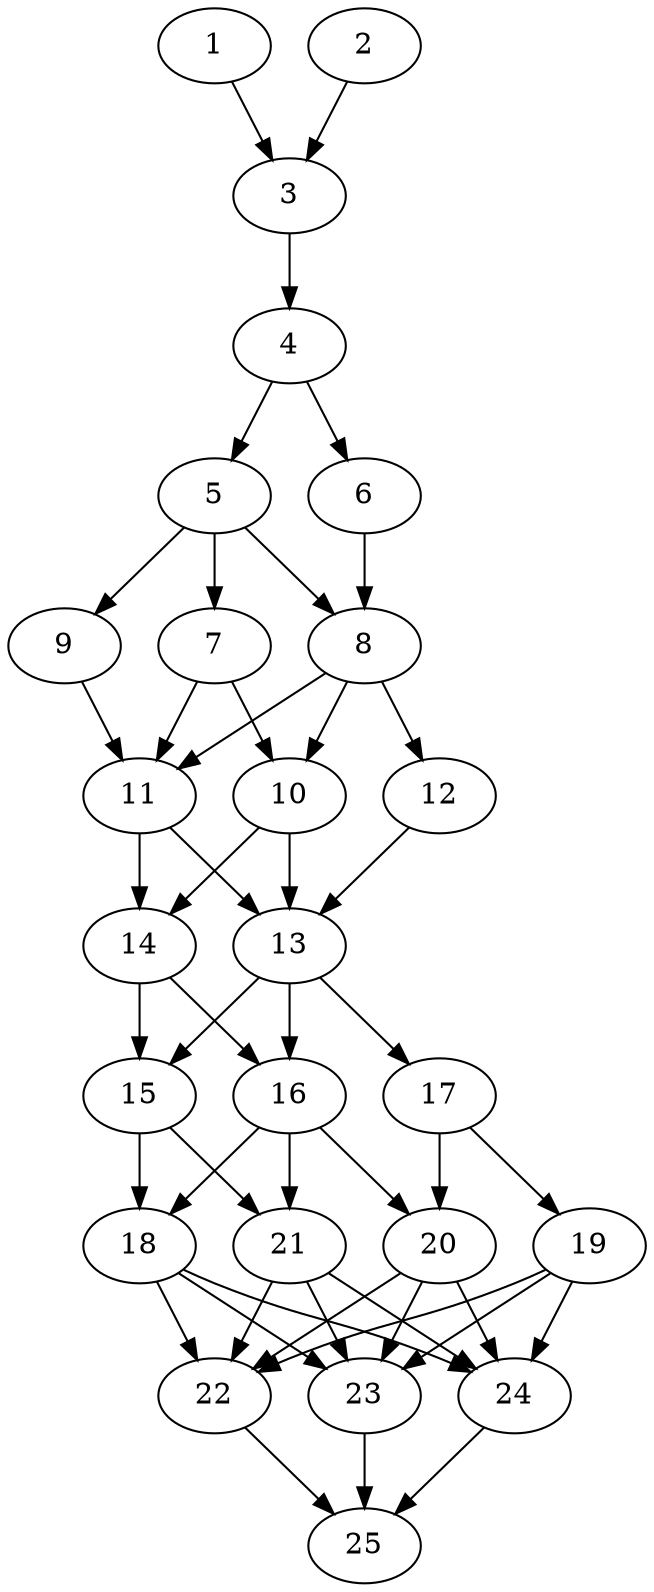 // DAG automatically generated by daggen at Tue Aug  6 16:26:47 2019
// ./daggen --dot -n 25 --ccr 0.4 --fat 0.4 --regular 0.5 --density 0.9 --mindata 5242880 --maxdata 52428800 
digraph G {
  1 [size="26135040", alpha="0.03", expect_size="10454016"] 
  1 -> 3 [size ="10454016"]
  2 [size="55713280", alpha="0.16", expect_size="22285312"] 
  2 -> 3 [size ="22285312"]
  3 [size="68372480", alpha="0.18", expect_size="27348992"] 
  3 -> 4 [size ="27348992"]
  4 [size="78190080", alpha="0.10", expect_size="31276032"] 
  4 -> 5 [size ="31276032"]
  4 -> 6 [size ="31276032"]
  5 [size="116367360", alpha="0.06", expect_size="46546944"] 
  5 -> 7 [size ="46546944"]
  5 -> 8 [size ="46546944"]
  5 -> 9 [size ="46546944"]
  6 [size="74319360", alpha="0.19", expect_size="29727744"] 
  6 -> 8 [size ="29727744"]
  7 [size="127127040", alpha="0.06", expect_size="50850816"] 
  7 -> 10 [size ="50850816"]
  7 -> 11 [size ="50850816"]
  8 [size="129374720", alpha="0.15", expect_size="51749888"] 
  8 -> 10 [size ="51749888"]
  8 -> 11 [size ="51749888"]
  8 -> 12 [size ="51749888"]
  9 [size="94906880", alpha="0.05", expect_size="37962752"] 
  9 -> 11 [size ="37962752"]
  10 [size="48988160", alpha="0.18", expect_size="19595264"] 
  10 -> 13 [size ="19595264"]
  10 -> 14 [size ="19595264"]
  11 [size="115379200", alpha="0.00", expect_size="46151680"] 
  11 -> 13 [size ="46151680"]
  11 -> 14 [size ="46151680"]
  12 [size="14722560", alpha="0.19", expect_size="5889024"] 
  12 -> 13 [size ="5889024"]
  13 [size="106147840", alpha="0.04", expect_size="42459136"] 
  13 -> 15 [size ="42459136"]
  13 -> 16 [size ="42459136"]
  13 -> 17 [size ="42459136"]
  14 [size="95324160", alpha="0.03", expect_size="38129664"] 
  14 -> 15 [size ="38129664"]
  14 -> 16 [size ="38129664"]
  15 [size="35763200", alpha="0.03", expect_size="14305280"] 
  15 -> 18 [size ="14305280"]
  15 -> 21 [size ="14305280"]
  16 [size="72652800", alpha="0.04", expect_size="29061120"] 
  16 -> 18 [size ="29061120"]
  16 -> 20 [size ="29061120"]
  16 -> 21 [size ="29061120"]
  17 [size="68257280", alpha="0.10", expect_size="27302912"] 
  17 -> 19 [size ="27302912"]
  17 -> 20 [size ="27302912"]
  18 [size="105999360", alpha="0.16", expect_size="42399744"] 
  18 -> 22 [size ="42399744"]
  18 -> 23 [size ="42399744"]
  18 -> 24 [size ="42399744"]
  19 [size="76359680", alpha="0.17", expect_size="30543872"] 
  19 -> 22 [size ="30543872"]
  19 -> 23 [size ="30543872"]
  19 -> 24 [size ="30543872"]
  20 [size="103214080", alpha="0.16", expect_size="41285632"] 
  20 -> 22 [size ="41285632"]
  20 -> 23 [size ="41285632"]
  20 -> 24 [size ="41285632"]
  21 [size="89482240", alpha="0.17", expect_size="35792896"] 
  21 -> 22 [size ="35792896"]
  21 -> 23 [size ="35792896"]
  21 -> 24 [size ="35792896"]
  22 [size="92167680", alpha="0.05", expect_size="36867072"] 
  22 -> 25 [size ="36867072"]
  23 [size="86261760", alpha="0.03", expect_size="34504704"] 
  23 -> 25 [size ="34504704"]
  24 [size="108861440", alpha="0.11", expect_size="43544576"] 
  24 -> 25 [size ="43544576"]
  25 [size="123612160", alpha="0.17", expect_size="49444864"] 
}

